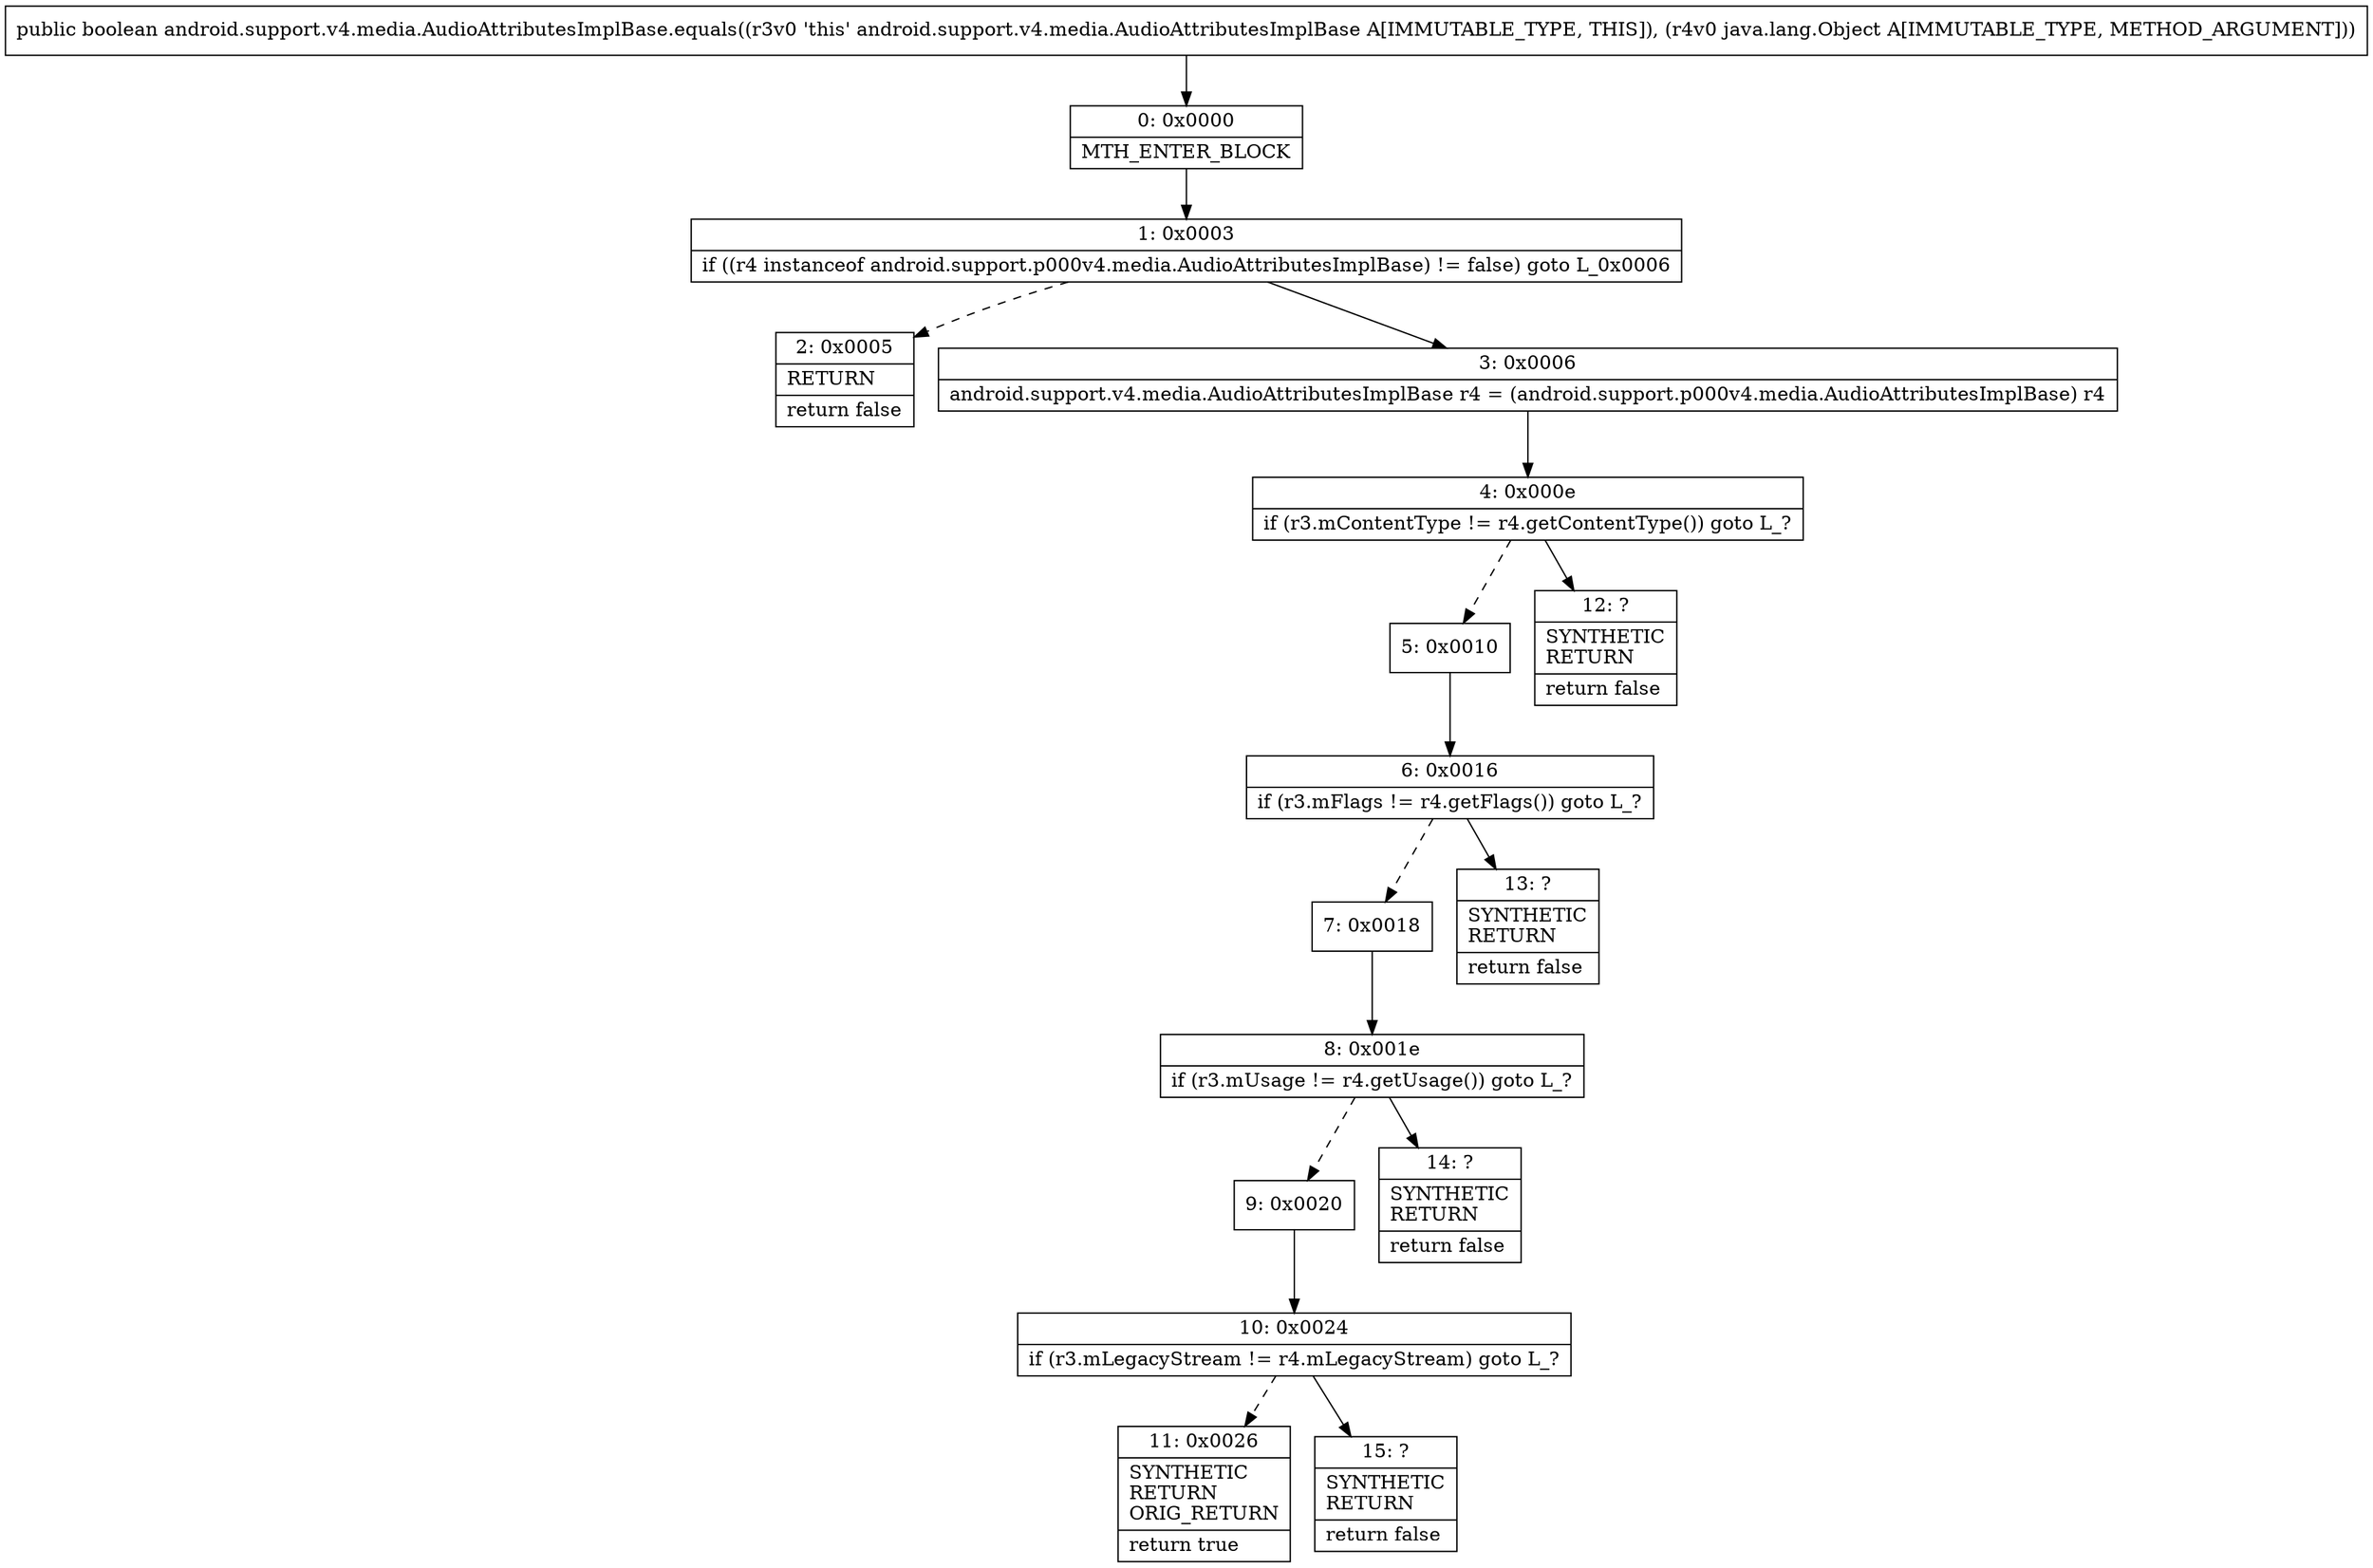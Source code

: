 digraph "CFG forandroid.support.v4.media.AudioAttributesImplBase.equals(Ljava\/lang\/Object;)Z" {
Node_0 [shape=record,label="{0\:\ 0x0000|MTH_ENTER_BLOCK\l}"];
Node_1 [shape=record,label="{1\:\ 0x0003|if ((r4 instanceof android.support.p000v4.media.AudioAttributesImplBase) != false) goto L_0x0006\l}"];
Node_2 [shape=record,label="{2\:\ 0x0005|RETURN\l|return false\l}"];
Node_3 [shape=record,label="{3\:\ 0x0006|android.support.v4.media.AudioAttributesImplBase r4 = (android.support.p000v4.media.AudioAttributesImplBase) r4\l}"];
Node_4 [shape=record,label="{4\:\ 0x000e|if (r3.mContentType != r4.getContentType()) goto L_?\l}"];
Node_5 [shape=record,label="{5\:\ 0x0010}"];
Node_6 [shape=record,label="{6\:\ 0x0016|if (r3.mFlags != r4.getFlags()) goto L_?\l}"];
Node_7 [shape=record,label="{7\:\ 0x0018}"];
Node_8 [shape=record,label="{8\:\ 0x001e|if (r3.mUsage != r4.getUsage()) goto L_?\l}"];
Node_9 [shape=record,label="{9\:\ 0x0020}"];
Node_10 [shape=record,label="{10\:\ 0x0024|if (r3.mLegacyStream != r4.mLegacyStream) goto L_?\l}"];
Node_11 [shape=record,label="{11\:\ 0x0026|SYNTHETIC\lRETURN\lORIG_RETURN\l|return true\l}"];
Node_12 [shape=record,label="{12\:\ ?|SYNTHETIC\lRETURN\l|return false\l}"];
Node_13 [shape=record,label="{13\:\ ?|SYNTHETIC\lRETURN\l|return false\l}"];
Node_14 [shape=record,label="{14\:\ ?|SYNTHETIC\lRETURN\l|return false\l}"];
Node_15 [shape=record,label="{15\:\ ?|SYNTHETIC\lRETURN\l|return false\l}"];
MethodNode[shape=record,label="{public boolean android.support.v4.media.AudioAttributesImplBase.equals((r3v0 'this' android.support.v4.media.AudioAttributesImplBase A[IMMUTABLE_TYPE, THIS]), (r4v0 java.lang.Object A[IMMUTABLE_TYPE, METHOD_ARGUMENT])) }"];
MethodNode -> Node_0;
Node_0 -> Node_1;
Node_1 -> Node_2[style=dashed];
Node_1 -> Node_3;
Node_3 -> Node_4;
Node_4 -> Node_5[style=dashed];
Node_4 -> Node_12;
Node_5 -> Node_6;
Node_6 -> Node_7[style=dashed];
Node_6 -> Node_13;
Node_7 -> Node_8;
Node_8 -> Node_9[style=dashed];
Node_8 -> Node_14;
Node_9 -> Node_10;
Node_10 -> Node_11[style=dashed];
Node_10 -> Node_15;
}

